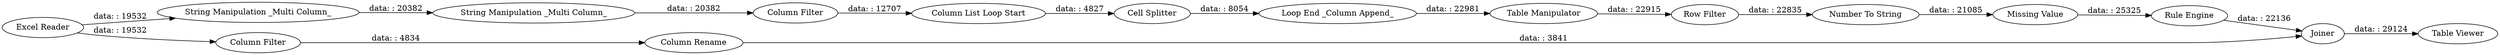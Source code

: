digraph {
	"-4315156110910950229_10" [label="Column List Loop Start"]
	"-4315156110910950229_49" [label="Rule Engine"]
	"-4315156110910950229_51" [label="Missing Value"]
	"-4315156110910950229_52" [label=Joiner]
	"-4315156110910950229_1" [label="Excel Reader"]
	"-4315156110910950229_2" [label="String Manipulation _Multi Column_"]
	"-4315156110910950229_40" [label="Column Rename"]
	"-4315156110910950229_3" [label="String Manipulation _Multi Column_"]
	"-4315156110910950229_8" [label="Column Filter"]
	"-4315156110910950229_9" [label="Cell Splitter"]
	"-4315156110910950229_48" [label="Row Filter"]
	"-4315156110910950229_46" [label="Loop End _Column Append_"]
	"-4315156110910950229_53" [label="Table Viewer"]
	"-4315156110910950229_50" [label="Number To String"]
	"-4315156110910950229_38" [label="Column Filter"]
	"-4315156110910950229_47" [label="Table Manipulator"]
	"-4315156110910950229_51" -> "-4315156110910950229_49" [label="data: : 25325"]
	"-4315156110910950229_1" -> "-4315156110910950229_2" [label="data: : 19532"]
	"-4315156110910950229_40" -> "-4315156110910950229_52" [label="data: : 3841"]
	"-4315156110910950229_48" -> "-4315156110910950229_50" [label="data: : 22835"]
	"-4315156110910950229_1" -> "-4315156110910950229_38" [label="data: : 19532"]
	"-4315156110910950229_47" -> "-4315156110910950229_48" [label="data: : 22915"]
	"-4315156110910950229_50" -> "-4315156110910950229_51" [label="data: : 21085"]
	"-4315156110910950229_9" -> "-4315156110910950229_46" [label="data: : 8054"]
	"-4315156110910950229_49" -> "-4315156110910950229_52" [label="data: : 22136"]
	"-4315156110910950229_38" -> "-4315156110910950229_40" [label="data: : 4834"]
	"-4315156110910950229_52" -> "-4315156110910950229_53" [label="data: : 29124"]
	"-4315156110910950229_3" -> "-4315156110910950229_8" [label="data: : 20382"]
	"-4315156110910950229_8" -> "-4315156110910950229_10" [label="data: : 12707"]
	"-4315156110910950229_46" -> "-4315156110910950229_47" [label="data: : 22981"]
	"-4315156110910950229_2" -> "-4315156110910950229_3" [label="data: : 20382"]
	"-4315156110910950229_10" -> "-4315156110910950229_9" [label="data: : 4827"]
	rankdir=LR
}
